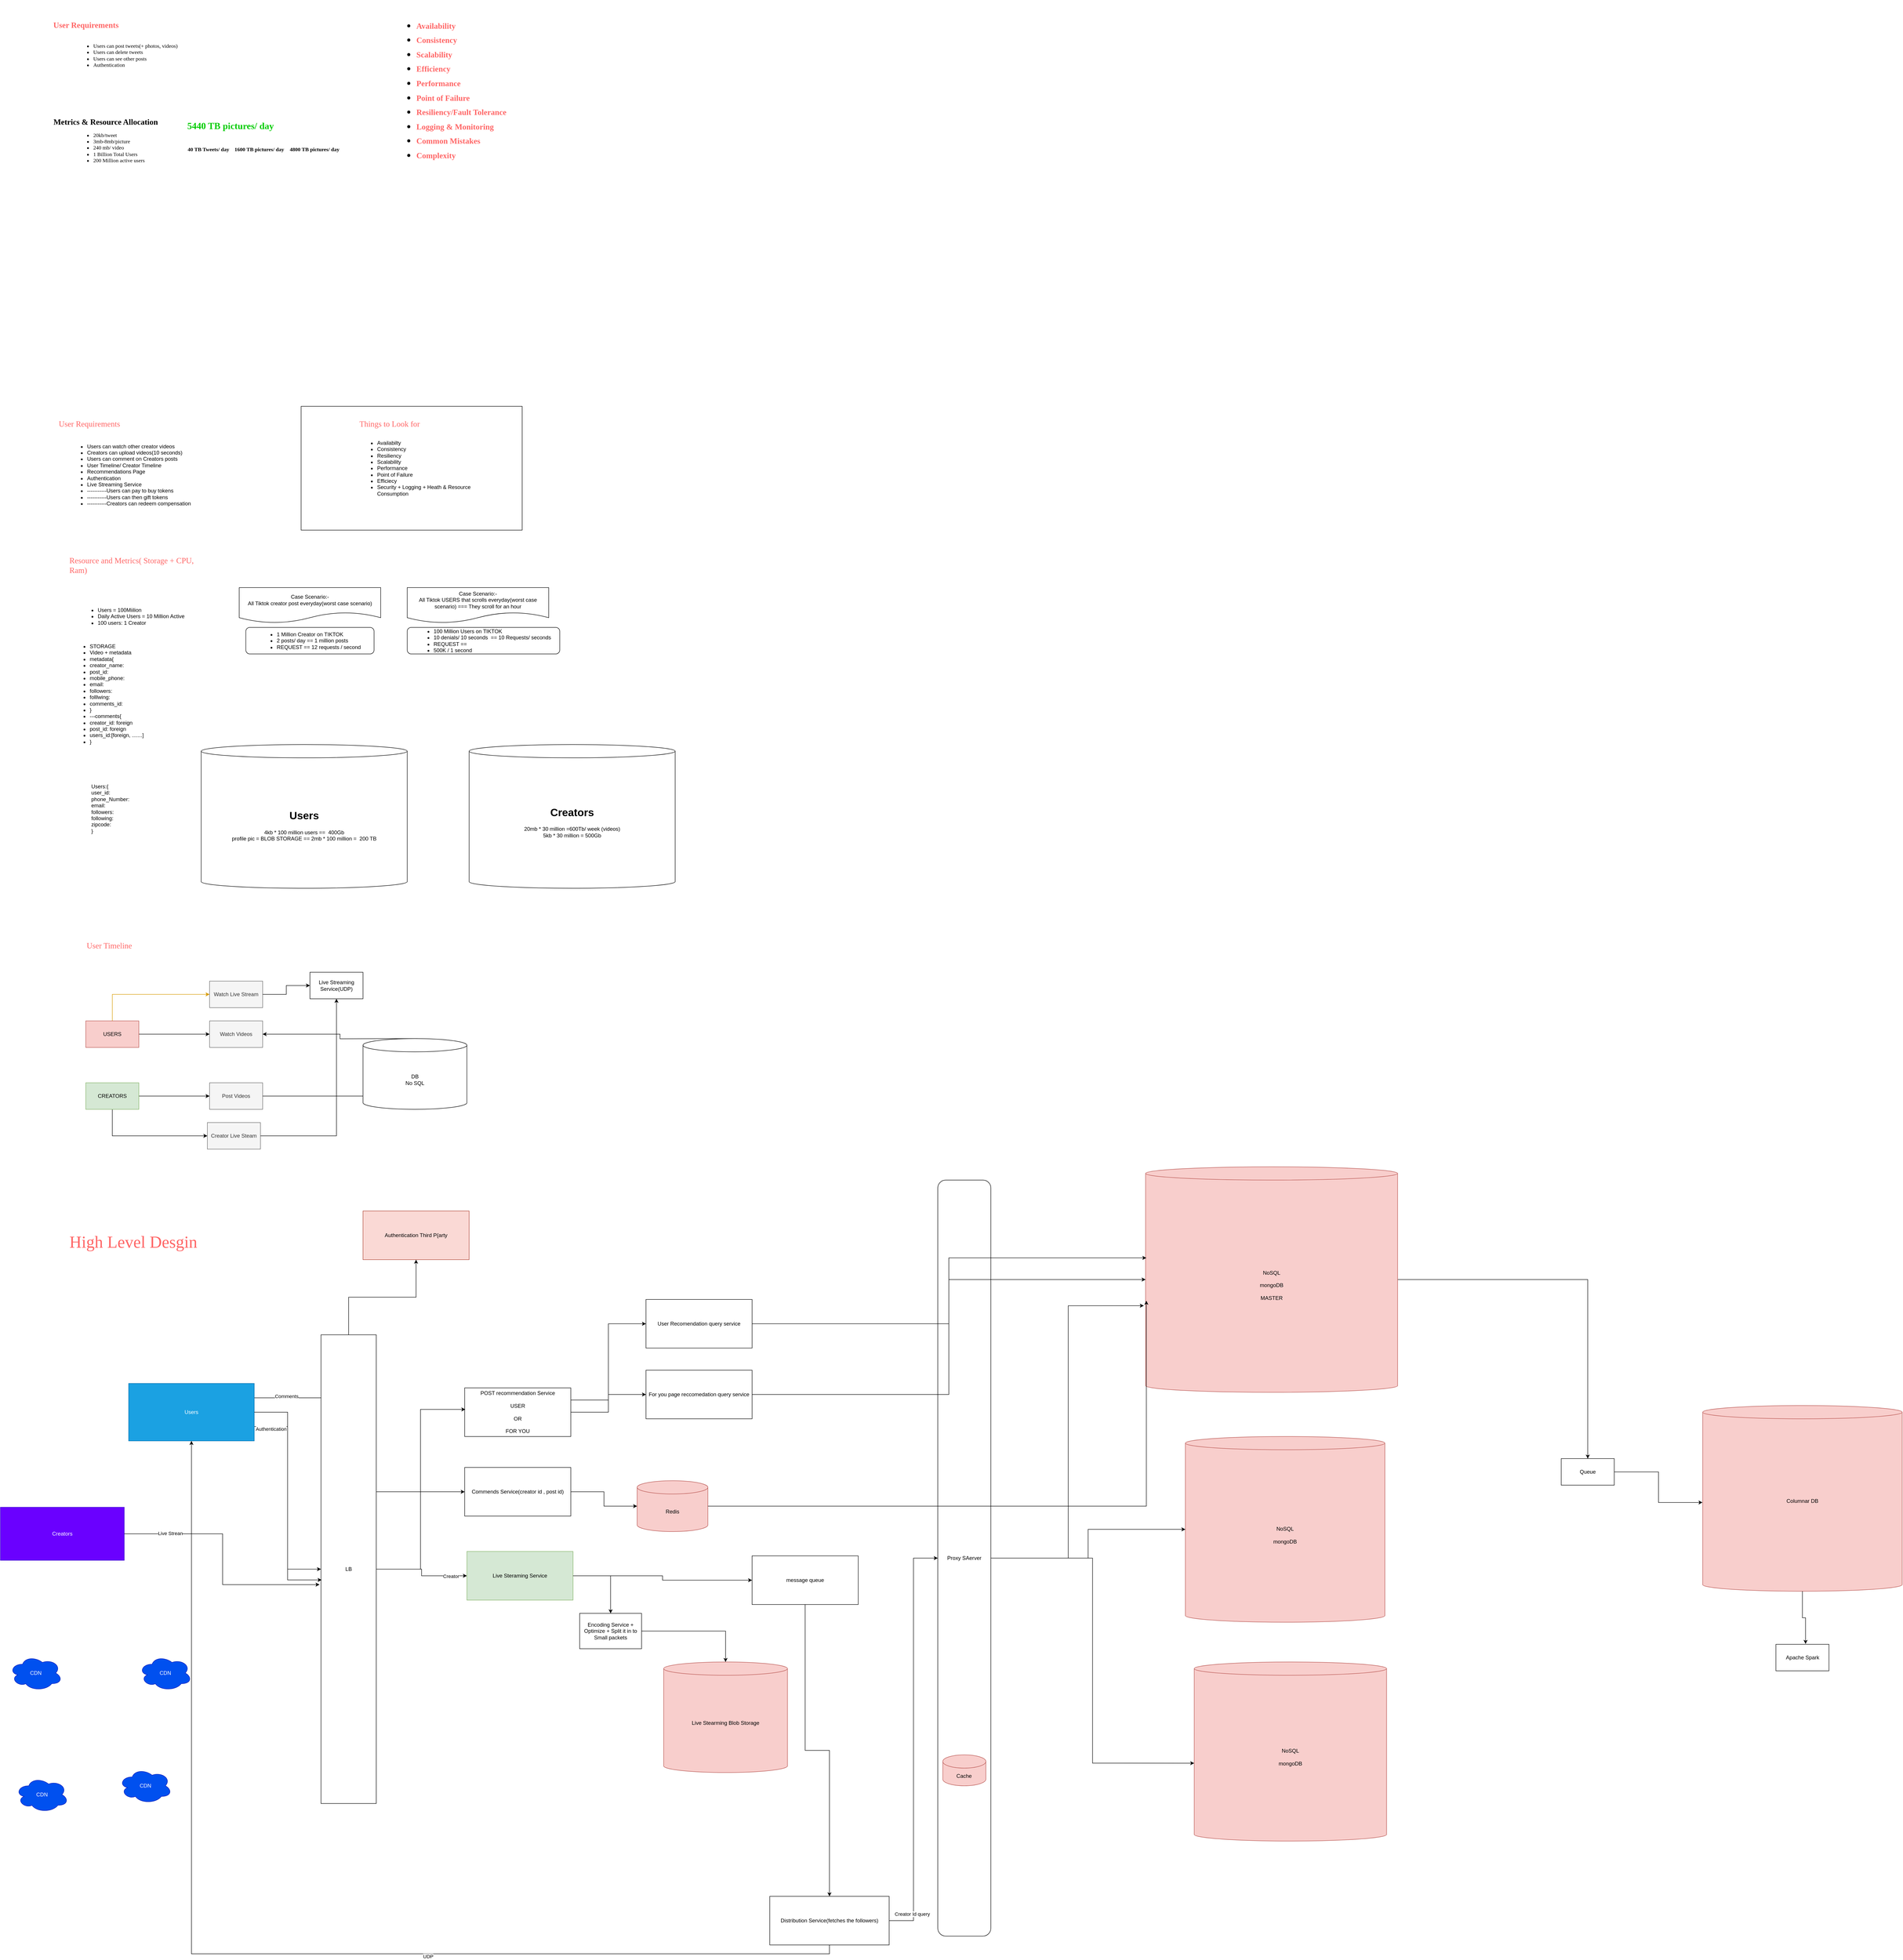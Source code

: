 <mxfile version="23.1.1" type="github">
  <diagram name="Page-1" id="e56a1550-8fbb-45ad-956c-1786394a9013">
    <mxGraphModel dx="3012" dy="1091" grid="1" gridSize="10" guides="1" tooltips="1" connect="1" arrows="1" fold="1" page="1" pageScale="1" pageWidth="1100" pageHeight="850" background="none" math="0" shadow="0">
      <root>
        <mxCell id="0" />
        <mxCell id="1" parent="0" />
        <mxCell id="SinJ1Vm3yOzuYbh5t0c3-5" value="" style="rounded=0;whiteSpace=wrap;html=1;" vertex="1" parent="1">
          <mxGeometry x="600" y="920" width="500" height="280" as="geometry" />
        </mxCell>
        <mxCell id="NBP3xJqMvAoc9QIL1dNQ-7" value="" style="group;fontFamily=Times New Roman;" parent="1" vertex="1" connectable="0">
          <mxGeometry x="38" y="41" width="372" height="189" as="geometry" />
        </mxCell>
        <mxCell id="NBP3xJqMvAoc9QIL1dNQ-1" value="&lt;h1 style=&quot;line-height: 250%;&quot;&gt;&lt;b style=&quot;&quot;&gt;&lt;font color=&quot;#ff6666&quot; face=&quot;Garamond&quot; style=&quot;font-size: 18px;&quot;&gt;User Requirements&lt;/font&gt;&lt;/b&gt;&lt;/h1&gt;" style="text;html=1;align=center;verticalAlign=middle;resizable=0;points=[];autosize=1;strokeColor=none;fillColor=none;" parent="NBP3xJqMvAoc9QIL1dNQ-7" vertex="1">
          <mxGeometry x="-9.643" y="-40" width="170" height="110" as="geometry" />
        </mxCell>
        <mxCell id="NBP3xJqMvAoc9QIL1dNQ-2" value="&lt;ul&gt;&lt;li&gt;&lt;font face=&quot;Garamond&quot;&gt;Users can post tweets(+ photos, videos)&lt;/font&gt;&lt;/li&gt;&lt;li&gt;&lt;font face=&quot;ABg3oSwbC5iNjlSyIxZX&quot;&gt;Users can delete tweets&lt;/font&gt;&lt;/li&gt;&lt;li&gt;&lt;font face=&quot;ABg3oSwbC5iNjlSyIxZX&quot;&gt;Users can see other posts&lt;/font&gt;&lt;/li&gt;&lt;li&gt;&lt;font face=&quot;ABg3oSwbC5iNjlSyIxZX&quot;&gt;Authentication&lt;/font&gt;&lt;/li&gt;&lt;/ul&gt;" style="text;html=1;align=left;verticalAlign=middle;resizable=0;points=[];autosize=1;strokeColor=none;fillColor=none;" parent="NBP3xJqMvAoc9QIL1dNQ-7" vertex="1">
          <mxGeometry x="50" y="35.005" width="250" height="100" as="geometry" />
        </mxCell>
        <mxCell id="NBP3xJqMvAoc9QIL1dNQ-9" value="" style="group;fontFamily=Times New Roman;dashed=1;dashPattern=1 4;" parent="1" vertex="1" connectable="0">
          <mxGeometry x="38" y="250" width="470" height="449.005" as="geometry" />
        </mxCell>
        <mxCell id="NBP3xJqMvAoc9QIL1dNQ-10" value="&lt;h1 style=&quot;line-height: 250%;&quot;&gt;&lt;b style=&quot;&quot;&gt;&lt;font face=&quot;Garamond&quot; style=&quot;font-size: 18px;&quot;&gt;Metrics &amp;amp; Resource Allocation&lt;/font&gt;&lt;/b&gt;&lt;/h1&gt;" style="text;html=1;align=left;verticalAlign=middle;resizable=0;points=[];autosize=1;strokeColor=none;fillColor=none;" parent="NBP3xJqMvAoc9QIL1dNQ-9" vertex="1">
          <mxGeometry x="-0.003" y="-30" width="260" height="110" as="geometry" />
        </mxCell>
        <mxCell id="NBP3xJqMvAoc9QIL1dNQ-11" value="&lt;ul&gt;&lt;li&gt;&lt;font face=&quot;Garamond&quot;&gt;20kb/tweet&lt;/font&gt;&lt;/li&gt;&lt;li&gt;&lt;font face=&quot;Garamond&quot;&gt;3mb-8mb/picture&lt;/font&gt;&lt;/li&gt;&lt;li&gt;&lt;font face=&quot;Garamond&quot;&gt;240 mb/ video&lt;/font&gt;&lt;/li&gt;&lt;li&gt;&lt;font face=&quot;CfSvEBZ2BJ6MO1ooFi9K&quot;&gt;1 Billion Total Users&amp;nbsp;&lt;/font&gt;&lt;/li&gt;&lt;li&gt;&lt;font face=&quot;CfSvEBZ2BJ6MO1ooFi9K&quot;&gt;200 Million active users&lt;/font&gt;&lt;/li&gt;&lt;/ul&gt;" style="text;html=1;align=left;verticalAlign=middle;resizable=0;points=[];autosize=1;strokeColor=none;fillColor=none;" parent="NBP3xJqMvAoc9QIL1dNQ-9" vertex="1">
          <mxGeometry x="50" y="30.005" width="180" height="110" as="geometry" />
        </mxCell>
        <mxCell id="NBP3xJqMvAoc9QIL1dNQ-21" value="" style="group;align=left;fontColor=#009900;" parent="1" vertex="1" connectable="0">
          <mxGeometry x="330" y="250" width="370" height="120" as="geometry" />
        </mxCell>
        <mxCell id="NBP3xJqMvAoc9QIL1dNQ-17" value="&lt;h1&gt;&lt;font color=&quot;#00cc00&quot; style=&quot;font-size: 21px;&quot;&gt;5440 TB pictures/ day&lt;/font&gt;&lt;/h1&gt;" style="text;html=1;align=center;verticalAlign=middle;resizable=0;points=[];autosize=1;strokeColor=none;fillColor=none;fontSize=12;fontFamily=Times New Roman;fontColor=default;" parent="NBP3xJqMvAoc9QIL1dNQ-21" vertex="1">
          <mxGeometry width="220" height="70" as="geometry" />
        </mxCell>
        <mxCell id="NBP3xJqMvAoc9QIL1dNQ-19" value="" style="group" parent="NBP3xJqMvAoc9QIL1dNQ-21" vertex="1" connectable="0">
          <mxGeometry y="50" width="370" height="70" as="geometry" />
        </mxCell>
        <mxCell id="NBP3xJqMvAoc9QIL1dNQ-14" value="&lt;h1&gt;&lt;span style=&quot;font-size: 12px;&quot;&gt;40 TB Tweets/ day&lt;/span&gt;&lt;/h1&gt;" style="text;html=1;align=center;verticalAlign=middle;resizable=0;points=[];autosize=1;strokeColor=none;fillColor=none;fontSize=12;fontFamily=Times New Roman;fontColor=default;" parent="NBP3xJqMvAoc9QIL1dNQ-19" vertex="1">
          <mxGeometry width="120" height="70" as="geometry" />
        </mxCell>
        <mxCell id="NBP3xJqMvAoc9QIL1dNQ-15" value="&lt;h1&gt;&lt;span style=&quot;font-size: 12px;&quot;&gt;1600 TB pictures/ day&lt;/span&gt;&lt;/h1&gt;" style="text;html=1;align=center;verticalAlign=middle;resizable=0;points=[];autosize=1;strokeColor=none;fillColor=none;fontSize=12;fontFamily=Times New Roman;fontColor=default;" parent="NBP3xJqMvAoc9QIL1dNQ-19" vertex="1">
          <mxGeometry x="105" width="140" height="70" as="geometry" />
        </mxCell>
        <mxCell id="NBP3xJqMvAoc9QIL1dNQ-16" value="&lt;h1&gt;&lt;span style=&quot;font-size: 12px;&quot;&gt;4800 TB pictures/ day&lt;/span&gt;&lt;/h1&gt;" style="text;html=1;align=center;verticalAlign=middle;resizable=0;points=[];autosize=1;strokeColor=none;fillColor=none;fontSize=12;fontFamily=Times New Roman;fontColor=default;" parent="NBP3xJqMvAoc9QIL1dNQ-19" vertex="1">
          <mxGeometry x="230" width="140" height="70" as="geometry" />
        </mxCell>
        <mxCell id="NBP3xJqMvAoc9QIL1dNQ-38" value="&lt;h1 style=&quot;line-height: 123%;&quot;&gt;&lt;ul style=&quot;line-height: 123%;&quot;&gt;&lt;li style=&quot;text-align: left;&quot;&gt;&lt;font face=&quot;Garamond&quot; color=&quot;#ff6666&quot;&gt;&lt;span style=&quot;font-size: 18px;&quot;&gt;Availability&lt;/span&gt;&lt;/font&gt;&lt;/li&gt;&lt;li style=&quot;text-align: left;&quot;&gt;&lt;font face=&quot;Garamond&quot; color=&quot;#ff6666&quot;&gt;&lt;span style=&quot;font-size: 18px;&quot;&gt;Consistency&lt;/span&gt;&lt;/font&gt;&lt;/li&gt;&lt;li style=&quot;text-align: left;&quot;&gt;&lt;font face=&quot;Garamond&quot; color=&quot;#ff6666&quot;&gt;&lt;span style=&quot;font-size: 18px;&quot;&gt;Scalability&lt;/span&gt;&lt;/font&gt;&lt;/li&gt;&lt;li style=&quot;text-align: left;&quot;&gt;&lt;font face=&quot;Garamond&quot; color=&quot;#ff6666&quot;&gt;&lt;span style=&quot;font-size: 18px;&quot;&gt;Efficiency&lt;/span&gt;&lt;/font&gt;&lt;/li&gt;&lt;li style=&quot;text-align: left;&quot;&gt;&lt;font face=&quot;Garamond&quot; color=&quot;#ff6666&quot;&gt;&lt;span style=&quot;font-size: 18px;&quot;&gt;Performance&lt;/span&gt;&lt;/font&gt;&lt;/li&gt;&lt;li style=&quot;text-align: left;&quot;&gt;&lt;font face=&quot;Garamond&quot; color=&quot;#ff6666&quot;&gt;&lt;span style=&quot;font-size: 18px;&quot;&gt;Point of Failure&lt;/span&gt;&lt;/font&gt;&lt;/li&gt;&lt;li style=&quot;border-color: var(--border-color); text-align: left;&quot;&gt;&lt;font style=&quot;border-color: var(--border-color); font-size: 18px;&quot; face=&quot;Garamond&quot; color=&quot;#ff6666&quot;&gt;Resiliency/Fault Tolerance&lt;/font&gt;&lt;/li&gt;&lt;li style=&quot;border-color: var(--border-color); text-align: left;&quot;&gt;&lt;font style=&quot;border-color: var(--border-color); font-size: 18px;&quot; face=&quot;Garamond&quot; color=&quot;#ff6666&quot;&gt;Logging &amp;amp; Monitoring&lt;/font&gt;&lt;/li&gt;&lt;li style=&quot;border-color: var(--border-color); text-align: left;&quot;&gt;&lt;font face=&quot;Garamond&quot; color=&quot;#ff6666&quot;&gt;&lt;span style=&quot;font-size: 18px;&quot;&gt;Common Mistakes&lt;/span&gt;&lt;/font&gt;&lt;/li&gt;&lt;li style=&quot;border-color: var(--border-color); text-align: left;&quot;&gt;&lt;font face=&quot;Garamond&quot; color=&quot;#ff6666&quot;&gt;&lt;span style=&quot;font-size: 18px;&quot;&gt;Complexity&lt;/span&gt;&lt;/font&gt;&lt;/li&gt;&lt;/ul&gt;&lt;/h1&gt;" style="text;html=1;align=center;verticalAlign=middle;resizable=0;points=[];autosize=1;strokeColor=none;fillColor=none;" parent="1" vertex="1">
          <mxGeometry x="807.497" y="10" width="270" height="390" as="geometry" />
        </mxCell>
        <mxCell id="SinJ1Vm3yOzuYbh5t0c3-1" value="&lt;font color=&quot;#ff6666&quot; face=&quot;Garamond&quot; style=&quot;font-size: 18px;&quot;&gt;User Requirements&lt;/font&gt;" style="text;html=1;strokeColor=none;fillColor=none;align=left;verticalAlign=middle;whiteSpace=wrap;rounded=0;" vertex="1" parent="1">
          <mxGeometry x="50" y="930" width="300" height="60" as="geometry" />
        </mxCell>
        <mxCell id="SinJ1Vm3yOzuYbh5t0c3-2" value="&lt;ul&gt;&lt;li&gt;Users can watch other creator videos&lt;/li&gt;&lt;li&gt;Creators can upload videos(10 seconds)&lt;/li&gt;&lt;li&gt;Users can comment on Creators posts&lt;/li&gt;&lt;li&gt;User Timeline/ Creator Timeline&lt;/li&gt;&lt;li&gt;Recommendations Page&lt;/li&gt;&lt;li&gt;Authentication&lt;/li&gt;&lt;li&gt;Live Streaming Service&lt;/li&gt;&lt;li&gt;-----------Users can pay to buy tokens&lt;/li&gt;&lt;li&gt;-----------Users can then gift tokens&lt;/li&gt;&lt;li&gt;-----------Creators can redeem compensation&lt;/li&gt;&lt;/ul&gt;" style="text;html=1;strokeColor=none;fillColor=none;align=left;verticalAlign=middle;whiteSpace=wrap;rounded=0;" vertex="1" parent="1">
          <mxGeometry x="74" y="980" width="300" height="190" as="geometry" />
        </mxCell>
        <mxCell id="SinJ1Vm3yOzuYbh5t0c3-3" value="&lt;ul&gt;&lt;li&gt;Availabilty&lt;/li&gt;&lt;li&gt;Consistency&lt;/li&gt;&lt;li&gt;Resiliency&lt;/li&gt;&lt;li&gt;Scalability&lt;/li&gt;&lt;li&gt;Performance&lt;/li&gt;&lt;li&gt;Point of Failure&lt;/li&gt;&lt;li&gt;Efficiecy&lt;/li&gt;&lt;li&gt;Security + Logging + Heath &amp;amp; Resource Consumption&lt;/li&gt;&lt;/ul&gt;" style="text;html=1;strokeColor=none;fillColor=none;align=left;verticalAlign=middle;whiteSpace=wrap;rounded=0;" vertex="1" parent="1">
          <mxGeometry x="730" y="965" width="300" height="190" as="geometry" />
        </mxCell>
        <mxCell id="SinJ1Vm3yOzuYbh5t0c3-4" value="&lt;font color=&quot;#ff6666&quot; face=&quot;Garamond&quot; style=&quot;font-size: 18px;&quot;&gt;Things to Look for&lt;/font&gt;" style="text;html=1;strokeColor=none;fillColor=none;align=left;verticalAlign=middle;whiteSpace=wrap;rounded=0;" vertex="1" parent="1">
          <mxGeometry x="730" y="930" width="300" height="60" as="geometry" />
        </mxCell>
        <mxCell id="SinJ1Vm3yOzuYbh5t0c3-6" value="&lt;ul&gt;&lt;li&gt;Users = 100Miilion&lt;/li&gt;&lt;li&gt;Daily Active Users = 10 Million Active&amp;nbsp;&lt;/li&gt;&lt;li&gt;100 users: 1 Creator&lt;/li&gt;&lt;/ul&gt;" style="text;html=1;strokeColor=none;fillColor=none;align=left;verticalAlign=middle;whiteSpace=wrap;rounded=0;" vertex="1" parent="1">
          <mxGeometry x="98" y="1300" width="300" height="190" as="geometry" />
        </mxCell>
        <mxCell id="SinJ1Vm3yOzuYbh5t0c3-7" value="&lt;font face=&quot;Garamond&quot; color=&quot;#ff6666&quot;&gt;&lt;span style=&quot;font-size: 18px;&quot;&gt;Resource and Metrics( Storage + CPU, Ram)&lt;/span&gt;&lt;/font&gt;" style="text;html=1;strokeColor=none;fillColor=none;align=left;verticalAlign=middle;whiteSpace=wrap;rounded=0;" vertex="1" parent="1">
          <mxGeometry x="74" y="1250" width="300" height="60" as="geometry" />
        </mxCell>
        <mxCell id="SinJ1Vm3yOzuYbh5t0c3-8" value="Case Scenario:-&lt;br&gt;All Tiktok creator post everyday(worst case scenario)" style="shape=document;whiteSpace=wrap;html=1;boundedLbl=1;" vertex="1" parent="1">
          <mxGeometry x="460" y="1330" width="320" height="80" as="geometry" />
        </mxCell>
        <mxCell id="SinJ1Vm3yOzuYbh5t0c3-9" value="&lt;ul style=&quot;border-color: var(--border-color); text-align: left;&quot;&gt;&lt;li style=&quot;border-color: var(--border-color);&quot;&gt;1 Million Creator on TIKTOK&lt;/li&gt;&lt;li style=&quot;border-color: var(--border-color);&quot;&gt;2 posts/ day == 1 million posts&lt;/li&gt;&lt;li style=&quot;border-color: var(--border-color);&quot;&gt;REQUEST == 12 requests / second&lt;/li&gt;&lt;/ul&gt;" style="rounded=1;whiteSpace=wrap;html=1;" vertex="1" parent="1">
          <mxGeometry x="475" y="1420" width="290" height="60" as="geometry" />
        </mxCell>
        <mxCell id="SinJ1Vm3yOzuYbh5t0c3-10" value="Case Scenario:-&lt;br&gt;All Tiktok USERS that scrolls everyday(worst case scenario) === They scroll for an hour" style="shape=document;whiteSpace=wrap;html=1;boundedLbl=1;" vertex="1" parent="1">
          <mxGeometry x="840" y="1330" width="320" height="80" as="geometry" />
        </mxCell>
        <mxCell id="SinJ1Vm3yOzuYbh5t0c3-11" value="&lt;ul style=&quot;border-color: var(--border-color); text-align: left;&quot;&gt;&lt;li style=&quot;border-color: var(--border-color);&quot;&gt;100 Million Users on TIKTOK&lt;/li&gt;&lt;li style=&quot;border-color: var(--border-color);&quot;&gt;10 denials/ 10 seconds&amp;nbsp; == 10 Requests/ seconds&lt;/li&gt;&lt;li style=&quot;border-color: var(--border-color);&quot;&gt;REQUEST ==&amp;nbsp;&lt;/li&gt;&lt;li style=&quot;border-color: var(--border-color);&quot;&gt;500K / 1 second&lt;/li&gt;&lt;/ul&gt;" style="rounded=1;whiteSpace=wrap;html=1;" vertex="1" parent="1">
          <mxGeometry x="840" y="1420" width="345" height="60" as="geometry" />
        </mxCell>
        <mxCell id="SinJ1Vm3yOzuYbh5t0c3-12" value="&lt;ul&gt;&lt;li&gt;STORAGE&lt;/li&gt;&lt;li&gt;Video + metadata&lt;/li&gt;&lt;li&gt;metadata{&lt;/li&gt;&lt;li&gt;creator_name:&lt;/li&gt;&lt;li&gt;post_id:&lt;/li&gt;&lt;li&gt;mobile_phone:&lt;/li&gt;&lt;li&gt;email:&lt;/li&gt;&lt;li&gt;followers:&lt;/li&gt;&lt;li&gt;folllwing:&lt;/li&gt;&lt;li&gt;comments_id:&lt;/li&gt;&lt;li&gt;}&lt;br&gt;&lt;/li&gt;&lt;li&gt;---comments{&lt;/li&gt;&lt;li&gt;creator_id: foreign&lt;/li&gt;&lt;li&gt;post_id: foreign&lt;/li&gt;&lt;li&gt;users_id:[foreign, .......]&lt;/li&gt;&lt;li&gt;}&lt;br&gt;&lt;/li&gt;&lt;/ul&gt;&lt;div&gt;&lt;br&gt;&lt;/div&gt;&lt;div&gt;&lt;br&gt;&lt;/div&gt;" style="text;html=1;strokeColor=none;fillColor=none;align=left;verticalAlign=middle;whiteSpace=wrap;rounded=0;" vertex="1" parent="1">
          <mxGeometry x="80" y="1490" width="300" height="190" as="geometry" />
        </mxCell>
        <mxCell id="SinJ1Vm3yOzuYbh5t0c3-13" value="&lt;div style=&quot;text-align: left;&quot;&gt;&lt;span style=&quot;background-color: initial;&quot;&gt;Users:{&lt;/span&gt;&lt;/div&gt;&lt;div style=&quot;text-align: left;&quot;&gt;&lt;span style=&quot;background-color: initial;&quot;&gt;user_id:&lt;/span&gt;&lt;/div&gt;&lt;div style=&quot;text-align: left;&quot;&gt;&lt;span style=&quot;background-color: initial;&quot;&gt;phone_Number:&lt;/span&gt;&lt;/div&gt;&lt;div style=&quot;text-align: left;&quot;&gt;&lt;span style=&quot;background-color: initial;&quot;&gt;email:&lt;/span&gt;&lt;/div&gt;&lt;div style=&quot;text-align: left;&quot;&gt;followers:&lt;br&gt;following:&lt;/div&gt;&lt;div style=&quot;text-align: left;&quot;&gt;zipcode:&lt;/div&gt;&lt;div style=&quot;text-align: left;&quot;&gt;&lt;span style=&quot;background-color: initial;&quot;&gt;}&lt;/span&gt;&lt;/div&gt;" style="text;html=1;align=center;verticalAlign=middle;resizable=0;points=[];autosize=1;strokeColor=none;fillColor=none;" vertex="1" parent="1">
          <mxGeometry x="113" y="1765" width="110" height="130" as="geometry" />
        </mxCell>
        <mxCell id="SinJ1Vm3yOzuYbh5t0c3-16" value="&lt;h1&gt;Users&lt;/h1&gt;&lt;div&gt;4kb * 100 million users ==&amp;nbsp; 400Gb&lt;/div&gt;&lt;div&gt;profile pic = BLOB STORAGE == 2mb * 100 million =&amp;nbsp; 200 TB&lt;/div&gt;" style="shape=cylinder3;whiteSpace=wrap;html=1;boundedLbl=1;backgroundOutline=1;size=15;" vertex="1" parent="1">
          <mxGeometry x="374" y="1685" width="466" height="325" as="geometry" />
        </mxCell>
        <mxCell id="SinJ1Vm3yOzuYbh5t0c3-17" value="&lt;h1&gt;Creators&lt;/h1&gt;&lt;div&gt;20mb * 30 million =600Tb/ week (videos)&lt;/div&gt;&lt;div&gt;5kb * 30 million = 500Gb&lt;/div&gt;&lt;div&gt;&lt;br&gt;&lt;/div&gt;" style="shape=cylinder3;whiteSpace=wrap;html=1;boundedLbl=1;backgroundOutline=1;size=15;" vertex="1" parent="1">
          <mxGeometry x="980" y="1685" width="466" height="325" as="geometry" />
        </mxCell>
        <mxCell id="SinJ1Vm3yOzuYbh5t0c3-21" style="edgeStyle=orthogonalEdgeStyle;rounded=0;orthogonalLoop=1;jettySize=auto;html=1;exitX=1;exitY=0.5;exitDx=0;exitDy=0;" edge="1" parent="1" source="SinJ1Vm3yOzuYbh5t0c3-18" target="SinJ1Vm3yOzuYbh5t0c3-20">
          <mxGeometry relative="1" as="geometry" />
        </mxCell>
        <mxCell id="SinJ1Vm3yOzuYbh5t0c3-30" style="edgeStyle=orthogonalEdgeStyle;rounded=0;orthogonalLoop=1;jettySize=auto;html=1;exitX=0.5;exitY=0;exitDx=0;exitDy=0;entryX=0;entryY=0.5;entryDx=0;entryDy=0;fillColor=#ffe6cc;strokeColor=#d79b00;" edge="1" parent="1" source="SinJ1Vm3yOzuYbh5t0c3-18" target="SinJ1Vm3yOzuYbh5t0c3-28">
          <mxGeometry relative="1" as="geometry" />
        </mxCell>
        <mxCell id="SinJ1Vm3yOzuYbh5t0c3-18" value="USERS" style="rounded=0;whiteSpace=wrap;html=1;fillColor=#f8cecc;strokeColor=#b85450;" vertex="1" parent="1">
          <mxGeometry x="113" y="2310" width="120" height="60" as="geometry" />
        </mxCell>
        <mxCell id="SinJ1Vm3yOzuYbh5t0c3-23" style="edgeStyle=orthogonalEdgeStyle;rounded=0;orthogonalLoop=1;jettySize=auto;html=1;exitX=1;exitY=0.5;exitDx=0;exitDy=0;entryX=0;entryY=0.5;entryDx=0;entryDy=0;" edge="1" parent="1" source="SinJ1Vm3yOzuYbh5t0c3-19" target="SinJ1Vm3yOzuYbh5t0c3-22">
          <mxGeometry relative="1" as="geometry" />
        </mxCell>
        <mxCell id="SinJ1Vm3yOzuYbh5t0c3-35" style="edgeStyle=orthogonalEdgeStyle;rounded=0;orthogonalLoop=1;jettySize=auto;html=1;exitX=0.5;exitY=1;exitDx=0;exitDy=0;entryX=0;entryY=0.5;entryDx=0;entryDy=0;" edge="1" parent="1" source="SinJ1Vm3yOzuYbh5t0c3-19" target="SinJ1Vm3yOzuYbh5t0c3-34">
          <mxGeometry relative="1" as="geometry" />
        </mxCell>
        <mxCell id="SinJ1Vm3yOzuYbh5t0c3-19" value="CREATORS" style="rounded=0;whiteSpace=wrap;html=1;fillColor=#d5e8d4;strokeColor=#82b366;" vertex="1" parent="1">
          <mxGeometry x="113" y="2450" width="120" height="60" as="geometry" />
        </mxCell>
        <mxCell id="SinJ1Vm3yOzuYbh5t0c3-20" value="Watch Videos" style="rounded=0;whiteSpace=wrap;html=1;fillColor=#f5f5f5;strokeColor=#666666;fontColor=#333333;" vertex="1" parent="1">
          <mxGeometry x="393" y="2310" width="120" height="60" as="geometry" />
        </mxCell>
        <mxCell id="SinJ1Vm3yOzuYbh5t0c3-25" style="edgeStyle=orthogonalEdgeStyle;rounded=0;orthogonalLoop=1;jettySize=auto;html=1;exitX=1;exitY=0.5;exitDx=0;exitDy=0;" edge="1" parent="1" source="SinJ1Vm3yOzuYbh5t0c3-22">
          <mxGeometry relative="1" as="geometry">
            <mxPoint x="753" y="2430" as="targetPoint" />
          </mxGeometry>
        </mxCell>
        <mxCell id="SinJ1Vm3yOzuYbh5t0c3-22" value="Post Videos" style="rounded=0;whiteSpace=wrap;html=1;fillColor=#f5f5f5;strokeColor=#666666;fontColor=#333333;" vertex="1" parent="1">
          <mxGeometry x="393" y="2450" width="120" height="60" as="geometry" />
        </mxCell>
        <mxCell id="SinJ1Vm3yOzuYbh5t0c3-26" style="edgeStyle=orthogonalEdgeStyle;rounded=0;orthogonalLoop=1;jettySize=auto;html=1;exitX=0.5;exitY=0;exitDx=0;exitDy=0;exitPerimeter=0;entryX=1;entryY=0.5;entryDx=0;entryDy=0;" edge="1" parent="1" target="SinJ1Vm3yOzuYbh5t0c3-20">
          <mxGeometry relative="1" as="geometry">
            <mxPoint x="863" y="2350" as="sourcePoint" />
          </mxGeometry>
        </mxCell>
        <mxCell id="SinJ1Vm3yOzuYbh5t0c3-24" value="DB&lt;br&gt;No SQL" style="shape=cylinder3;whiteSpace=wrap;html=1;boundedLbl=1;backgroundOutline=1;size=15;" vertex="1" parent="1">
          <mxGeometry x="740" y="2350" width="235" height="160" as="geometry" />
        </mxCell>
        <mxCell id="SinJ1Vm3yOzuYbh5t0c3-27" value="&lt;font face=&quot;Garamond&quot; color=&quot;#ff6666&quot;&gt;&lt;span style=&quot;font-size: 18px;&quot;&gt;User Timeline&lt;/span&gt;&lt;/font&gt;" style="text;html=1;strokeColor=none;fillColor=none;align=left;verticalAlign=middle;whiteSpace=wrap;rounded=0;" vertex="1" parent="1">
          <mxGeometry x="113" y="2110" width="300" height="60" as="geometry" />
        </mxCell>
        <mxCell id="SinJ1Vm3yOzuYbh5t0c3-33" style="edgeStyle=orthogonalEdgeStyle;rounded=0;orthogonalLoop=1;jettySize=auto;html=1;exitX=1;exitY=0.5;exitDx=0;exitDy=0;entryX=0;entryY=0.5;entryDx=0;entryDy=0;" edge="1" parent="1" source="SinJ1Vm3yOzuYbh5t0c3-28" target="SinJ1Vm3yOzuYbh5t0c3-31">
          <mxGeometry relative="1" as="geometry" />
        </mxCell>
        <mxCell id="SinJ1Vm3yOzuYbh5t0c3-28" value="Watch Live Stream" style="rounded=0;whiteSpace=wrap;html=1;fillColor=#f5f5f5;strokeColor=#666666;fontColor=#333333;" vertex="1" parent="1">
          <mxGeometry x="393" y="2220" width="120" height="60" as="geometry" />
        </mxCell>
        <mxCell id="SinJ1Vm3yOzuYbh5t0c3-31" value="Live Streaming Service(UDP)" style="whiteSpace=wrap;html=1;" vertex="1" parent="1">
          <mxGeometry x="620" y="2200" width="120" height="60" as="geometry" />
        </mxCell>
        <mxCell id="SinJ1Vm3yOzuYbh5t0c3-36" style="edgeStyle=orthogonalEdgeStyle;rounded=0;orthogonalLoop=1;jettySize=auto;html=1;exitX=1;exitY=0.5;exitDx=0;exitDy=0;entryX=0.5;entryY=1;entryDx=0;entryDy=0;" edge="1" parent="1" source="SinJ1Vm3yOzuYbh5t0c3-34" target="SinJ1Vm3yOzuYbh5t0c3-31">
          <mxGeometry relative="1" as="geometry" />
        </mxCell>
        <mxCell id="SinJ1Vm3yOzuYbh5t0c3-34" value="Creator Live Steam" style="rounded=0;whiteSpace=wrap;html=1;fillColor=#f5f5f5;strokeColor=#666666;fontColor=#333333;" vertex="1" parent="1">
          <mxGeometry x="388" y="2540" width="120" height="60" as="geometry" />
        </mxCell>
        <mxCell id="SinJ1Vm3yOzuYbh5t0c3-38" value="&lt;font style=&quot;font-size: 38px;&quot; face=&quot;Garamond&quot; color=&quot;#ff6666&quot;&gt;High Level Desgin&lt;/font&gt;" style="text;html=1;strokeColor=none;fillColor=none;align=left;verticalAlign=middle;whiteSpace=wrap;rounded=0;" vertex="1" parent="1">
          <mxGeometry x="74" y="2780" width="300" height="60" as="geometry" />
        </mxCell>
        <mxCell id="SinJ1Vm3yOzuYbh5t0c3-83" style="edgeStyle=orthogonalEdgeStyle;rounded=0;orthogonalLoop=1;jettySize=auto;html=1;exitX=1;exitY=0.25;exitDx=0;exitDy=0;entryX=0;entryY=0.5;entryDx=0;entryDy=0;" edge="1" parent="1" source="SinJ1Vm3yOzuYbh5t0c3-39" target="SinJ1Vm3yOzuYbh5t0c3-78">
          <mxGeometry relative="1" as="geometry" />
        </mxCell>
        <mxCell id="SinJ1Vm3yOzuYbh5t0c3-84" value="Comments" style="edgeLabel;html=1;align=center;verticalAlign=middle;resizable=0;points=[];" vertex="1" connectable="0" parent="SinJ1Vm3yOzuYbh5t0c3-83">
          <mxGeometry x="-0.79" y="4" relative="1" as="geometry">
            <mxPoint as="offset" />
          </mxGeometry>
        </mxCell>
        <mxCell id="SinJ1Vm3yOzuYbh5t0c3-88" style="edgeStyle=orthogonalEdgeStyle;rounded=0;orthogonalLoop=1;jettySize=auto;html=1;exitX=1;exitY=0.75;exitDx=0;exitDy=0;entryX=0;entryY=0.5;entryDx=0;entryDy=0;" edge="1" parent="1" source="SinJ1Vm3yOzuYbh5t0c3-39" target="SinJ1Vm3yOzuYbh5t0c3-40">
          <mxGeometry relative="1" as="geometry" />
        </mxCell>
        <mxCell id="SinJ1Vm3yOzuYbh5t0c3-89" value="Authentication" style="edgeLabel;html=1;align=center;verticalAlign=middle;resizable=0;points=[];" vertex="1" connectable="0" parent="SinJ1Vm3yOzuYbh5t0c3-88">
          <mxGeometry x="-0.839" y="-5" relative="1" as="geometry">
            <mxPoint as="offset" />
          </mxGeometry>
        </mxCell>
        <mxCell id="SinJ1Vm3yOzuYbh5t0c3-39" value="Users" style="whiteSpace=wrap;html=1;fillColor=#1ba1e2;strokeColor=#006EAF;fontColor=#ffffff;" vertex="1" parent="1">
          <mxGeometry x="210" y="3130" width="284" height="130" as="geometry" />
        </mxCell>
        <mxCell id="SinJ1Vm3yOzuYbh5t0c3-50" style="edgeStyle=orthogonalEdgeStyle;rounded=0;orthogonalLoop=1;jettySize=auto;html=1;exitX=1;exitY=0.5;exitDx=0;exitDy=0;entryX=0;entryY=0.5;entryDx=0;entryDy=0;" edge="1" parent="1" source="SinJ1Vm3yOzuYbh5t0c3-40" target="SinJ1Vm3yOzuYbh5t0c3-47">
          <mxGeometry relative="1" as="geometry" />
        </mxCell>
        <mxCell id="SinJ1Vm3yOzuYbh5t0c3-55" value="Creator" style="edgeLabel;html=1;align=center;verticalAlign=middle;resizable=0;points=[];" vertex="1" connectable="0" parent="SinJ1Vm3yOzuYbh5t0c3-50">
          <mxGeometry x="0.667" y="-1" relative="1" as="geometry">
            <mxPoint as="offset" />
          </mxGeometry>
        </mxCell>
        <mxCell id="SinJ1Vm3yOzuYbh5t0c3-91" style="edgeStyle=orthogonalEdgeStyle;rounded=0;orthogonalLoop=1;jettySize=auto;html=1;entryX=0.5;entryY=1;entryDx=0;entryDy=0;" edge="1" parent="1" source="SinJ1Vm3yOzuYbh5t0c3-40" target="SinJ1Vm3yOzuYbh5t0c3-90">
          <mxGeometry relative="1" as="geometry" />
        </mxCell>
        <mxCell id="SinJ1Vm3yOzuYbh5t0c3-40" value="LB" style="whiteSpace=wrap;html=1;" vertex="1" parent="1">
          <mxGeometry x="645" y="3020" width="125" height="1060" as="geometry" />
        </mxCell>
        <mxCell id="SinJ1Vm3yOzuYbh5t0c3-41" style="edgeStyle=orthogonalEdgeStyle;rounded=0;orthogonalLoop=1;jettySize=auto;html=1;exitX=1;exitY=0.5;exitDx=0;exitDy=0;entryX=0.012;entryY=0.523;entryDx=0;entryDy=0;entryPerimeter=0;" edge="1" parent="1" source="SinJ1Vm3yOzuYbh5t0c3-39" target="SinJ1Vm3yOzuYbh5t0c3-40">
          <mxGeometry relative="1" as="geometry" />
        </mxCell>
        <mxCell id="SinJ1Vm3yOzuYbh5t0c3-72" style="edgeStyle=orthogonalEdgeStyle;rounded=0;orthogonalLoop=1;jettySize=auto;html=1;exitX=1;exitY=0.25;exitDx=0;exitDy=0;entryX=0;entryY=0.5;entryDx=0;entryDy=0;" edge="1" parent="1" source="SinJ1Vm3yOzuYbh5t0c3-42" target="SinJ1Vm3yOzuYbh5t0c3-68">
          <mxGeometry relative="1" as="geometry" />
        </mxCell>
        <mxCell id="SinJ1Vm3yOzuYbh5t0c3-73" style="edgeStyle=orthogonalEdgeStyle;rounded=0;orthogonalLoop=1;jettySize=auto;html=1;entryX=0;entryY=0.5;entryDx=0;entryDy=0;" edge="1" parent="1" source="SinJ1Vm3yOzuYbh5t0c3-42" target="SinJ1Vm3yOzuYbh5t0c3-69">
          <mxGeometry relative="1" as="geometry" />
        </mxCell>
        <mxCell id="SinJ1Vm3yOzuYbh5t0c3-42" value="POST recommendation Service&lt;br&gt;&lt;br&gt;USER&lt;br&gt;&lt;br&gt;OR&lt;br&gt;&lt;br&gt;FOR YOU" style="whiteSpace=wrap;html=1;" vertex="1" parent="1">
          <mxGeometry x="970" y="3140" width="240" height="110" as="geometry" />
        </mxCell>
        <mxCell id="SinJ1Vm3yOzuYbh5t0c3-102" style="edgeStyle=orthogonalEdgeStyle;rounded=0;orthogonalLoop=1;jettySize=auto;html=1;entryX=0.5;entryY=0;entryDx=0;entryDy=0;" edge="1" parent="1" source="SinJ1Vm3yOzuYbh5t0c3-44" target="SinJ1Vm3yOzuYbh5t0c3-101">
          <mxGeometry relative="1" as="geometry" />
        </mxCell>
        <mxCell id="SinJ1Vm3yOzuYbh5t0c3-44" value="NoSQL&lt;br&gt;&lt;br&gt;mongoDB&lt;br&gt;&lt;br&gt;MASTER" style="shape=cylinder3;whiteSpace=wrap;html=1;boundedLbl=1;backgroundOutline=1;size=15;fillColor=#f8cecc;strokeColor=#b85450;" vertex="1" parent="1">
          <mxGeometry x="2510" y="2640" width="570" height="510" as="geometry" />
        </mxCell>
        <mxCell id="SinJ1Vm3yOzuYbh5t0c3-45" value="Redis" style="shape=cylinder3;whiteSpace=wrap;html=1;boundedLbl=1;backgroundOutline=1;size=15;fillColor=#f8cecc;strokeColor=#b85450;" vertex="1" parent="1">
          <mxGeometry x="1360" y="3350" width="160" height="115" as="geometry" />
        </mxCell>
        <mxCell id="SinJ1Vm3yOzuYbh5t0c3-46" value="Creators" style="whiteSpace=wrap;html=1;fillColor=#6a00ff;fontColor=#ffffff;strokeColor=#3700CC;" vertex="1" parent="1">
          <mxGeometry x="-80" y="3410" width="280" height="120" as="geometry" />
        </mxCell>
        <mxCell id="SinJ1Vm3yOzuYbh5t0c3-57" style="edgeStyle=orthogonalEdgeStyle;rounded=0;orthogonalLoop=1;jettySize=auto;html=1;entryX=0;entryY=0.5;entryDx=0;entryDy=0;" edge="1" parent="1" source="SinJ1Vm3yOzuYbh5t0c3-47" target="SinJ1Vm3yOzuYbh5t0c3-56">
          <mxGeometry relative="1" as="geometry" />
        </mxCell>
        <mxCell id="SinJ1Vm3yOzuYbh5t0c3-61" style="edgeStyle=orthogonalEdgeStyle;rounded=0;orthogonalLoop=1;jettySize=auto;html=1;" edge="1" parent="1" source="SinJ1Vm3yOzuYbh5t0c3-62" target="SinJ1Vm3yOzuYbh5t0c3-60">
          <mxGeometry relative="1" as="geometry" />
        </mxCell>
        <mxCell id="SinJ1Vm3yOzuYbh5t0c3-47" value="Live Steraming Service" style="whiteSpace=wrap;html=1;fillColor=#d5e8d4;strokeColor=#82b366;" vertex="1" parent="1">
          <mxGeometry x="975" y="3510" width="240" height="110" as="geometry" />
        </mxCell>
        <mxCell id="SinJ1Vm3yOzuYbh5t0c3-48" style="edgeStyle=orthogonalEdgeStyle;rounded=0;orthogonalLoop=1;jettySize=auto;html=1;exitX=1;exitY=0.5;exitDx=0;exitDy=0;entryX=0.006;entryY=0.443;entryDx=0;entryDy=0;entryPerimeter=0;" edge="1" parent="1" source="SinJ1Vm3yOzuYbh5t0c3-40" target="SinJ1Vm3yOzuYbh5t0c3-42">
          <mxGeometry relative="1" as="geometry" />
        </mxCell>
        <mxCell id="SinJ1Vm3yOzuYbh5t0c3-53" style="edgeStyle=orthogonalEdgeStyle;rounded=0;orthogonalLoop=1;jettySize=auto;html=1;entryX=-0.026;entryY=0.533;entryDx=0;entryDy=0;entryPerimeter=0;" edge="1" parent="1" source="SinJ1Vm3yOzuYbh5t0c3-46" target="SinJ1Vm3yOzuYbh5t0c3-40">
          <mxGeometry relative="1" as="geometry" />
        </mxCell>
        <mxCell id="SinJ1Vm3yOzuYbh5t0c3-54" value="Live Strean" style="edgeLabel;html=1;align=center;verticalAlign=middle;resizable=0;points=[];" vertex="1" connectable="0" parent="SinJ1Vm3yOzuYbh5t0c3-53">
          <mxGeometry x="-0.627" y="1" relative="1" as="geometry">
            <mxPoint as="offset" />
          </mxGeometry>
        </mxCell>
        <mxCell id="SinJ1Vm3yOzuYbh5t0c3-59" style="edgeStyle=orthogonalEdgeStyle;rounded=0;orthogonalLoop=1;jettySize=auto;html=1;exitX=0.5;exitY=1;exitDx=0;exitDy=0;entryX=0.5;entryY=0;entryDx=0;entryDy=0;" edge="1" parent="1" source="SinJ1Vm3yOzuYbh5t0c3-56" target="SinJ1Vm3yOzuYbh5t0c3-58">
          <mxGeometry relative="1" as="geometry" />
        </mxCell>
        <mxCell id="SinJ1Vm3yOzuYbh5t0c3-56" value="message queue" style="whiteSpace=wrap;html=1;" vertex="1" parent="1">
          <mxGeometry x="1620" y="3520" width="240" height="110" as="geometry" />
        </mxCell>
        <mxCell id="SinJ1Vm3yOzuYbh5t0c3-63" style="edgeStyle=orthogonalEdgeStyle;rounded=0;orthogonalLoop=1;jettySize=auto;html=1;entryX=0;entryY=0.5;entryDx=0;entryDy=0;" edge="1" parent="1" source="SinJ1Vm3yOzuYbh5t0c3-58" target="SinJ1Vm3yOzuYbh5t0c3-64">
          <mxGeometry relative="1" as="geometry">
            <mxPoint x="1960" y="3420" as="targetPoint" />
          </mxGeometry>
        </mxCell>
        <mxCell id="SinJ1Vm3yOzuYbh5t0c3-65" value="Creator Id query" style="edgeLabel;html=1;align=center;verticalAlign=middle;resizable=0;points=[];" vertex="1" connectable="0" parent="SinJ1Vm3yOzuYbh5t0c3-63">
          <mxGeometry x="-0.85" y="3" relative="1" as="geometry">
            <mxPoint as="offset" />
          </mxGeometry>
        </mxCell>
        <mxCell id="SinJ1Vm3yOzuYbh5t0c3-66" style="edgeStyle=orthogonalEdgeStyle;rounded=0;orthogonalLoop=1;jettySize=auto;html=1;exitX=0.5;exitY=1;exitDx=0;exitDy=0;entryX=0.5;entryY=1;entryDx=0;entryDy=0;" edge="1" parent="1" source="SinJ1Vm3yOzuYbh5t0c3-58" target="SinJ1Vm3yOzuYbh5t0c3-39">
          <mxGeometry relative="1" as="geometry" />
        </mxCell>
        <mxCell id="SinJ1Vm3yOzuYbh5t0c3-67" value="UDP" style="edgeLabel;html=1;align=center;verticalAlign=middle;resizable=0;points=[];" vertex="1" connectable="0" parent="SinJ1Vm3yOzuYbh5t0c3-66">
          <mxGeometry x="-0.293" y="6" relative="1" as="geometry">
            <mxPoint x="-1" as="offset" />
          </mxGeometry>
        </mxCell>
        <mxCell id="SinJ1Vm3yOzuYbh5t0c3-58" value="Distribution Service(fetches the followers)" style="whiteSpace=wrap;html=1;" vertex="1" parent="1">
          <mxGeometry x="1660" y="4290" width="270" height="110" as="geometry" />
        </mxCell>
        <mxCell id="SinJ1Vm3yOzuYbh5t0c3-60" value="Live Stearming Blob Storage" style="shape=cylinder3;whiteSpace=wrap;html=1;boundedLbl=1;backgroundOutline=1;size=15;fillColor=#f8cecc;strokeColor=#b85450;" vertex="1" parent="1">
          <mxGeometry x="1420" y="3760" width="280" height="250" as="geometry" />
        </mxCell>
        <mxCell id="SinJ1Vm3yOzuYbh5t0c3-64" value="Proxy SAerver" style="rounded=1;whiteSpace=wrap;html=1;" vertex="1" parent="1">
          <mxGeometry x="2040" y="2670" width="120" height="1710" as="geometry" />
        </mxCell>
        <mxCell id="SinJ1Vm3yOzuYbh5t0c3-68" value="User Recomendation query service" style="whiteSpace=wrap;html=1;" vertex="1" parent="1">
          <mxGeometry x="1380" y="2940" width="240" height="110" as="geometry" />
        </mxCell>
        <mxCell id="SinJ1Vm3yOzuYbh5t0c3-69" value="For you page reccomedation query service" style="whiteSpace=wrap;html=1;" vertex="1" parent="1">
          <mxGeometry x="1380" y="3100" width="240" height="110" as="geometry" />
        </mxCell>
        <mxCell id="SinJ1Vm3yOzuYbh5t0c3-74" style="edgeStyle=orthogonalEdgeStyle;rounded=0;orthogonalLoop=1;jettySize=auto;html=1;entryX=0;entryY=0.5;entryDx=0;entryDy=0;entryPerimeter=0;" edge="1" parent="1" source="SinJ1Vm3yOzuYbh5t0c3-68" target="SinJ1Vm3yOzuYbh5t0c3-44">
          <mxGeometry relative="1" as="geometry" />
        </mxCell>
        <mxCell id="SinJ1Vm3yOzuYbh5t0c3-75" style="edgeStyle=orthogonalEdgeStyle;rounded=0;orthogonalLoop=1;jettySize=auto;html=1;exitX=1;exitY=0.5;exitDx=0;exitDy=0;entryX=-0.007;entryY=0.616;entryDx=0;entryDy=0;entryPerimeter=0;" edge="1" parent="1" source="SinJ1Vm3yOzuYbh5t0c3-64" target="SinJ1Vm3yOzuYbh5t0c3-44">
          <mxGeometry relative="1" as="geometry" />
        </mxCell>
        <mxCell id="SinJ1Vm3yOzuYbh5t0c3-76" style="edgeStyle=orthogonalEdgeStyle;rounded=0;orthogonalLoop=1;jettySize=auto;html=1;entryX=0.003;entryY=0.404;entryDx=0;entryDy=0;entryPerimeter=0;" edge="1" parent="1" source="SinJ1Vm3yOzuYbh5t0c3-69" target="SinJ1Vm3yOzuYbh5t0c3-44">
          <mxGeometry relative="1" as="geometry" />
        </mxCell>
        <mxCell id="SinJ1Vm3yOzuYbh5t0c3-77" value="CDN" style="ellipse;shape=cloud;whiteSpace=wrap;html=1;fillColor=#0050ef;fontColor=#ffffff;strokeColor=#001DBC;" vertex="1" parent="1">
          <mxGeometry x="-60" y="3745" width="120" height="80" as="geometry" />
        </mxCell>
        <mxCell id="SinJ1Vm3yOzuYbh5t0c3-78" value="Commends Service(creator id , post id)" style="whiteSpace=wrap;html=1;" vertex="1" parent="1">
          <mxGeometry x="970" y="3320" width="240" height="110" as="geometry" />
        </mxCell>
        <mxCell id="SinJ1Vm3yOzuYbh5t0c3-81" style="edgeStyle=orthogonalEdgeStyle;rounded=0;orthogonalLoop=1;jettySize=auto;html=1;entryX=0;entryY=0.5;entryDx=0;entryDy=0;entryPerimeter=0;" edge="1" parent="1" source="SinJ1Vm3yOzuYbh5t0c3-78" target="SinJ1Vm3yOzuYbh5t0c3-45">
          <mxGeometry relative="1" as="geometry" />
        </mxCell>
        <mxCell id="SinJ1Vm3yOzuYbh5t0c3-82" style="edgeStyle=orthogonalEdgeStyle;rounded=0;orthogonalLoop=1;jettySize=auto;html=1;entryX=0.003;entryY=0.594;entryDx=0;entryDy=0;entryPerimeter=0;" edge="1" parent="1" source="SinJ1Vm3yOzuYbh5t0c3-45" target="SinJ1Vm3yOzuYbh5t0c3-44">
          <mxGeometry relative="1" as="geometry" />
        </mxCell>
        <mxCell id="SinJ1Vm3yOzuYbh5t0c3-85" value="CDN" style="ellipse;shape=cloud;whiteSpace=wrap;html=1;fillColor=#0050ef;fontColor=#ffffff;strokeColor=#001DBC;" vertex="1" parent="1">
          <mxGeometry x="233" y="3745" width="120" height="80" as="geometry" />
        </mxCell>
        <mxCell id="SinJ1Vm3yOzuYbh5t0c3-86" value="CDN" style="ellipse;shape=cloud;whiteSpace=wrap;html=1;fillColor=#0050ef;fontColor=#ffffff;strokeColor=#001DBC;" vertex="1" parent="1">
          <mxGeometry x="-46" y="4020" width="120" height="80" as="geometry" />
        </mxCell>
        <mxCell id="SinJ1Vm3yOzuYbh5t0c3-87" value="CDN" style="ellipse;shape=cloud;whiteSpace=wrap;html=1;fillColor=#0050ef;fontColor=#ffffff;strokeColor=#001DBC;" vertex="1" parent="1">
          <mxGeometry x="188" y="4000" width="120" height="80" as="geometry" />
        </mxCell>
        <mxCell id="SinJ1Vm3yOzuYbh5t0c3-90" value="Authentication Third P{arty" style="whiteSpace=wrap;html=1;fillColor=#fad9d5;strokeColor=#ae4132;" vertex="1" parent="1">
          <mxGeometry x="740" y="2740" width="240" height="110" as="geometry" />
        </mxCell>
        <mxCell id="SinJ1Vm3yOzuYbh5t0c3-93" value="Cache" style="shape=cylinder3;whiteSpace=wrap;html=1;boundedLbl=1;backgroundOutline=1;size=15;fillColor=#f8cecc;strokeColor=#b85450;" vertex="1" parent="1">
          <mxGeometry x="2051.3" y="3970" width="97.39" height="70" as="geometry" />
        </mxCell>
        <mxCell id="SinJ1Vm3yOzuYbh5t0c3-94" value="" style="edgeStyle=orthogonalEdgeStyle;rounded=0;orthogonalLoop=1;jettySize=auto;html=1;" edge="1" parent="1" source="SinJ1Vm3yOzuYbh5t0c3-47" target="SinJ1Vm3yOzuYbh5t0c3-62">
          <mxGeometry relative="1" as="geometry">
            <mxPoint x="1095" y="3620" as="sourcePoint" />
            <mxPoint x="1350" y="3800" as="targetPoint" />
          </mxGeometry>
        </mxCell>
        <mxCell id="SinJ1Vm3yOzuYbh5t0c3-62" value="Encoding Service + Optimize + Split it in to Small packets" style="whiteSpace=wrap;html=1;" vertex="1" parent="1">
          <mxGeometry x="1230" y="3650" width="140" height="80" as="geometry" />
        </mxCell>
        <mxCell id="SinJ1Vm3yOzuYbh5t0c3-95" value="NoSQL&lt;br&gt;&lt;br&gt;mongoDB" style="shape=cylinder3;whiteSpace=wrap;html=1;boundedLbl=1;backgroundOutline=1;size=15;fillColor=#f8cecc;strokeColor=#b85450;" vertex="1" parent="1">
          <mxGeometry x="2600" y="3250" width="451.11" height="420" as="geometry" />
        </mxCell>
        <mxCell id="SinJ1Vm3yOzuYbh5t0c3-96" value="NoSQL&lt;br&gt;&lt;br&gt;mongoDB" style="shape=cylinder3;whiteSpace=wrap;html=1;boundedLbl=1;backgroundOutline=1;size=15;fillColor=#f8cecc;strokeColor=#b85450;" vertex="1" parent="1">
          <mxGeometry x="2620" y="3760" width="435" height="405" as="geometry" />
        </mxCell>
        <mxCell id="SinJ1Vm3yOzuYbh5t0c3-98" style="edgeStyle=orthogonalEdgeStyle;rounded=0;orthogonalLoop=1;jettySize=auto;html=1;entryX=0;entryY=0.5;entryDx=0;entryDy=0;entryPerimeter=0;" edge="1" parent="1" source="SinJ1Vm3yOzuYbh5t0c3-64" target="SinJ1Vm3yOzuYbh5t0c3-95">
          <mxGeometry relative="1" as="geometry" />
        </mxCell>
        <mxCell id="SinJ1Vm3yOzuYbh5t0c3-99" style="edgeStyle=orthogonalEdgeStyle;rounded=0;orthogonalLoop=1;jettySize=auto;html=1;entryX=0;entryY=0.565;entryDx=0;entryDy=0;entryPerimeter=0;" edge="1" parent="1" source="SinJ1Vm3yOzuYbh5t0c3-64" target="SinJ1Vm3yOzuYbh5t0c3-96">
          <mxGeometry relative="1" as="geometry" />
        </mxCell>
        <mxCell id="SinJ1Vm3yOzuYbh5t0c3-101" value="Queue" style="whiteSpace=wrap;html=1;" vertex="1" parent="1">
          <mxGeometry x="3450" y="3300" width="120" height="60" as="geometry" />
        </mxCell>
        <mxCell id="SinJ1Vm3yOzuYbh5t0c3-105" value="Columnar DB&lt;br&gt;&lt;br&gt;" style="shape=cylinder3;whiteSpace=wrap;html=1;boundedLbl=1;backgroundOutline=1;size=15;fillColor=#f8cecc;strokeColor=#b85450;" vertex="1" parent="1">
          <mxGeometry x="3770" y="3180" width="451.11" height="420" as="geometry" />
        </mxCell>
        <mxCell id="SinJ1Vm3yOzuYbh5t0c3-106" style="edgeStyle=orthogonalEdgeStyle;rounded=0;orthogonalLoop=1;jettySize=auto;html=1;entryX=-0.001;entryY=0.522;entryDx=0;entryDy=0;entryPerimeter=0;" edge="1" parent="1" source="SinJ1Vm3yOzuYbh5t0c3-101" target="SinJ1Vm3yOzuYbh5t0c3-105">
          <mxGeometry relative="1" as="geometry" />
        </mxCell>
        <mxCell id="SinJ1Vm3yOzuYbh5t0c3-107" value="Apache Spark" style="whiteSpace=wrap;html=1;" vertex="1" parent="1">
          <mxGeometry x="3935.55" y="3720" width="120" height="60" as="geometry" />
        </mxCell>
        <mxCell id="SinJ1Vm3yOzuYbh5t0c3-108" style="edgeStyle=orthogonalEdgeStyle;rounded=0;orthogonalLoop=1;jettySize=auto;html=1;entryX=0.559;entryY=-0.015;entryDx=0;entryDy=0;entryPerimeter=0;" edge="1" parent="1" source="SinJ1Vm3yOzuYbh5t0c3-105" target="SinJ1Vm3yOzuYbh5t0c3-107">
          <mxGeometry relative="1" as="geometry" />
        </mxCell>
      </root>
    </mxGraphModel>
  </diagram>
</mxfile>

